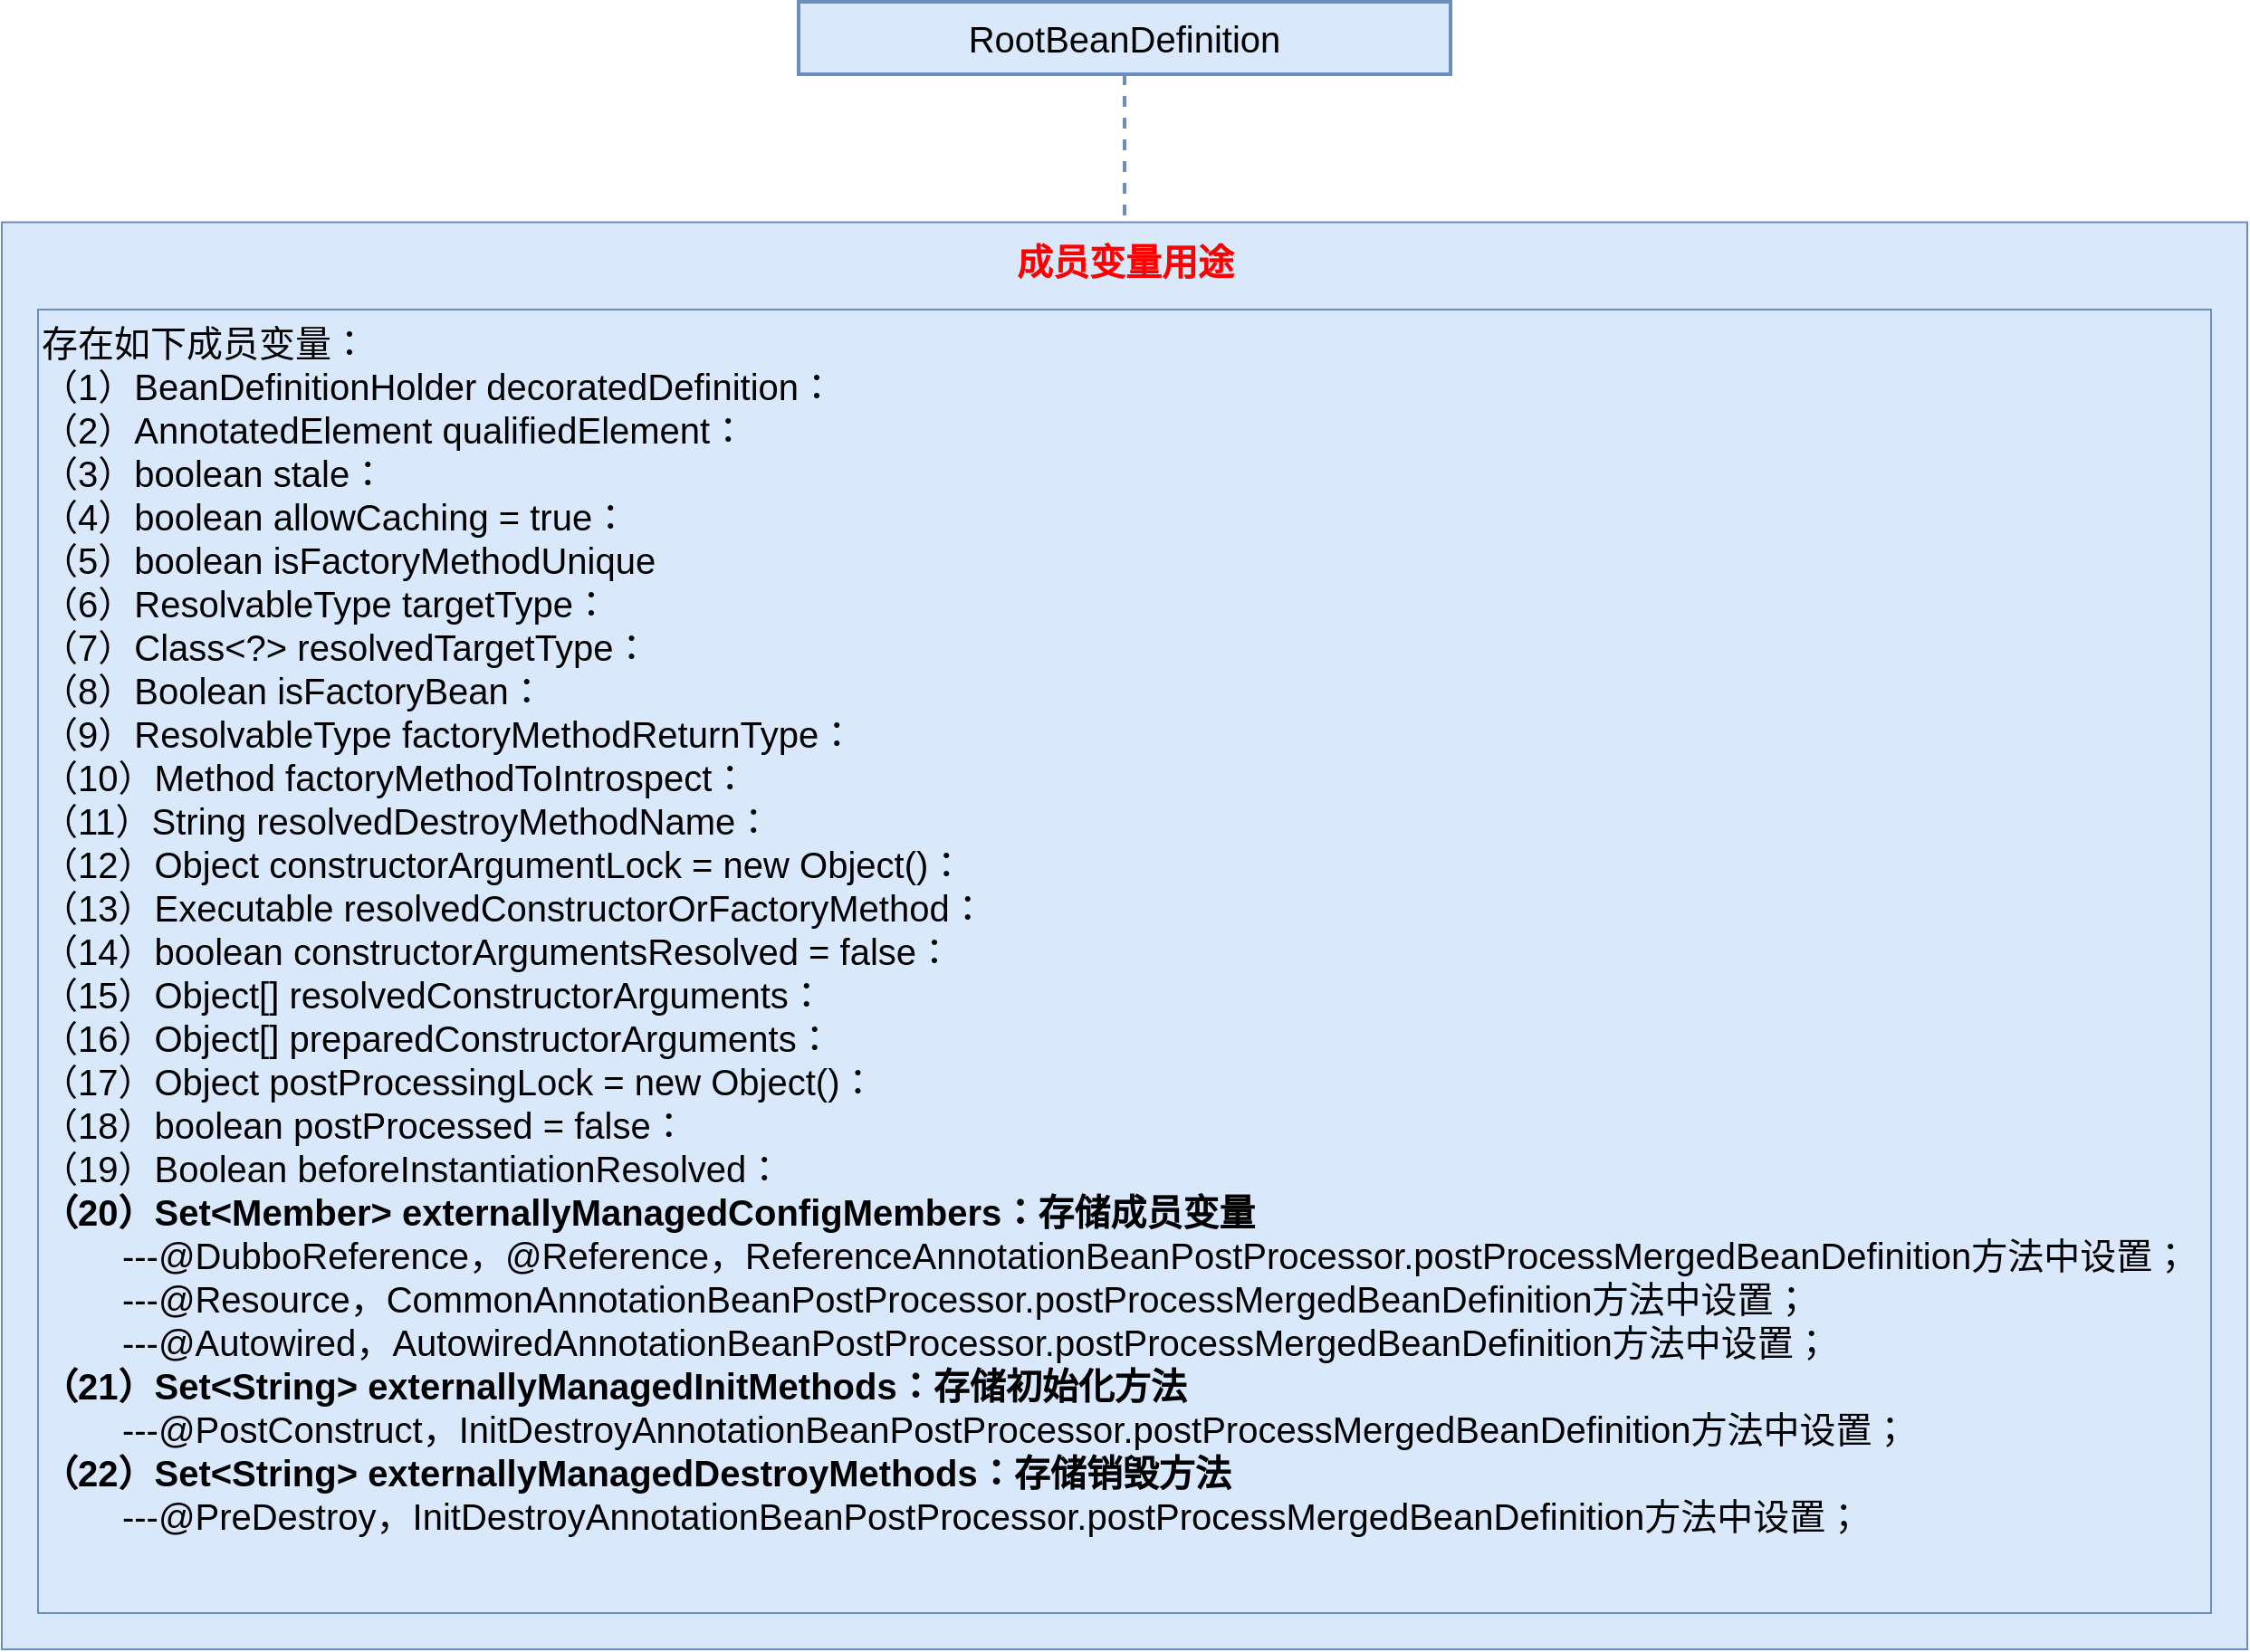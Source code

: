 <mxfile version="28.2.5">
  <diagram name="第 1 页" id="A2wYnKDMZFF023bxGnZ8">
    <mxGraphModel dx="599" dy="788" grid="1" gridSize="10" guides="1" tooltips="1" connect="1" arrows="1" fold="1" page="1" pageScale="1" pageWidth="827" pageHeight="1169" math="0" shadow="0">
      <root>
        <mxCell id="0" />
        <mxCell id="1" parent="0" />
        <mxCell id="tHCy42ypWK_uThyhraDl-21" value="RootBeanDefinition" style="shape=umlLifeline;perimeter=lifelinePerimeter;whiteSpace=wrap;html=1;container=1;dropTarget=0;collapsible=0;recursiveResize=0;outlineConnect=0;portConstraint=eastwest;newEdgeStyle={&quot;curved&quot;:0,&quot;rounded&quot;:0};fontSize=20;fillColor=#dae8fc;strokeColor=#6c8ebf;strokeWidth=2;" parent="1" vertex="1">
          <mxGeometry x="1500" y="120" width="360" height="650" as="geometry" />
        </mxCell>
        <mxCell id="tHCy42ypWK_uThyhraDl-22" value="" style="html=1;whiteSpace=wrap;fontSize=20;fillColor=#dae8fc;strokeColor=#6c8ebf;" parent="1" vertex="1">
          <mxGeometry x="1060" y="241.75" width="1240" height="788.25" as="geometry" />
        </mxCell>
        <mxCell id="tHCy42ypWK_uThyhraDl-36" value="&lt;span style=&quot;&quot;&gt;存在如下成员变量：&lt;/span&gt;&lt;div&gt;&lt;span style=&quot;&quot;&gt;&lt;div&gt;（1）BeanDefinitionHolder decoratedDefinition：&lt;/div&gt;&lt;div&gt;（2）AnnotatedElement qualifiedElement：&lt;/div&gt;&lt;div&gt;（3）boolean stale：&lt;/div&gt;&lt;div&gt;（4）boolean allowCaching = true：&lt;/div&gt;&lt;div&gt;&lt;span style=&quot;background-color: transparent;&quot;&gt;（5）&lt;/span&gt;&lt;span style=&quot;background-color: transparent;&quot;&gt;boolean isFactoryMethodUnique&lt;/span&gt;&lt;br&gt;&lt;/div&gt;&lt;div&gt;（6）&lt;span style=&quot;background-color: transparent;&quot;&gt;ResolvableType targetType&lt;font&gt;：&lt;/font&gt;&lt;/span&gt;&lt;/div&gt;&lt;/span&gt;&lt;span style=&quot;&quot;&gt;&lt;div&gt;（7）Class&amp;lt;?&amp;gt; resolvedTargetType：&lt;/div&gt;&lt;div&gt;（8）Boolean isFactoryBean：&lt;/div&gt;&lt;div&gt;（9）ResolvableType factoryMethodReturnType：&lt;/div&gt;&lt;div&gt;（10）Method factoryMethodToIntrospect：&lt;/div&gt;&lt;div&gt;（11）String resolvedDestroyMethodName：&lt;/div&gt;&lt;div&gt;（12）Object constructorArgumentLock = new Object()：&lt;/div&gt;&lt;div&gt;（13）Executable resolvedConstructorOrFactoryMethod：&lt;/div&gt;&lt;div&gt;（14）boolean constructorArgumentsResolved = false：&lt;/div&gt;&lt;div&gt;（15）Object[] resolvedConstructorArguments：&lt;/div&gt;&lt;div&gt;（16）Object[] preparedConstructorArguments：&lt;/div&gt;&lt;div&gt;（17）Object postProcessingLock = new Object()：&lt;/div&gt;&lt;div&gt;（18）&lt;span style=&quot;background-color: transparent; color: light-dark(rgb(0, 0, 0), rgb(255, 255, 255));&quot;&gt;boolean postProcessed = false：&lt;/span&gt;&lt;/div&gt;&lt;div&gt;&lt;span style=&quot;background-color: transparent; color: light-dark(rgb(0, 0, 0), rgb(255, 255, 255));&quot;&gt;（19）&lt;/span&gt;&lt;span style=&quot;background-color: transparent;&quot;&gt;Boolean beforeInstantiationResolved：&lt;/span&gt;&lt;/div&gt;&lt;div&gt;&lt;b&gt;&lt;span style=&quot;background-color: transparent;&quot;&gt;（20）&lt;/span&gt;&lt;span style=&quot;background-color: transparent;&quot;&gt;Set&amp;lt;Member&amp;gt; externallyManagedConfigMembers：存储成员变量&lt;/span&gt;&lt;/b&gt;&lt;/div&gt;&lt;div&gt;&lt;span style=&quot;background-color: transparent;&quot;&gt;&lt;span style=&quot;white-space: pre;&quot;&gt;&#x9;&lt;/span&gt;---&lt;/span&gt;&lt;span style=&quot;background-color: transparent;&quot;&gt;@DubboReference，@Reference&lt;/span&gt;&lt;span style=&quot;background-color: transparent; color: light-dark(rgb(0, 0, 0), rgb(255, 255, 255));&quot;&gt;，&lt;/span&gt;&lt;span style=&quot;background-color: transparent; color: light-dark(rgb(0, 0, 0), rgb(255, 255, 255));&quot;&gt;ReferenceAnnotationBeanPostProcessor.postProcessMergedBeanDefinition方法中设置；&lt;/span&gt;&lt;/div&gt;&lt;div&gt;&lt;span style=&quot;background-color: transparent;&quot;&gt;&lt;span style=&quot;white-space: pre;&quot;&gt;&#x9;&lt;/span&gt;---&lt;/span&gt;&lt;span style=&quot;background-color: transparent;&quot;&gt;@Resource，&lt;/span&gt;&lt;span style=&quot;background-color: transparent; color: light-dark(rgb(0, 0, 0), rgb(255, 255, 255));&quot;&gt;CommonAnnotationBeanPostProcessor.postProcessMergedBeanDefinition方法中设置；&lt;/span&gt;&lt;/div&gt;&lt;div&gt;&lt;span style=&quot;background-color: transparent; color: light-dark(rgb(0, 0, 0), rgb(255, 255, 255));&quot;&gt;&lt;span style=&quot;white-space: pre;&quot;&gt;&#x9;&lt;/span&gt;---&lt;/span&gt;&lt;span style=&quot;background-color: transparent;&quot;&gt;@Autowired，&lt;/span&gt;&lt;span style=&quot;background-color: transparent;&quot;&gt;AutowiredAnnotationBeanPostProcessor.postProcessMergedBeanDefinition方法中设置；&lt;/span&gt;&lt;span style=&quot;background-color: transparent; color: light-dark(rgb(0, 0, 0), rgb(255, 255, 255));&quot;&gt;&lt;br&gt;&lt;/span&gt;&lt;/div&gt;&lt;div&gt;&lt;b&gt;&lt;span style=&quot;background-color: transparent;&quot;&gt;（21）&lt;/span&gt;&lt;span style=&quot;background-color: transparent;&quot;&gt;Set&amp;lt;String&amp;gt; externallyManagedInitMethods：存储初始化方法&lt;/span&gt;&lt;/b&gt;&lt;/div&gt;&lt;div&gt;&lt;span style=&quot;background-color: transparent;&quot;&gt;&lt;span style=&quot;white-space: pre;&quot;&gt;&#x9;&lt;/span&gt;---&lt;/span&gt;&lt;span style=&quot;background-color: transparent;&quot;&gt;@PostConstruct，&lt;/span&gt;&lt;span style=&quot;background-color: transparent; color: light-dark(rgb(0, 0, 0), rgb(255, 255, 255));&quot;&gt;InitDestroyAnnotationBeanPostProcessor.postProcessMergedBeanDefinition方法中设置；&lt;/span&gt;&lt;/div&gt;&lt;/span&gt;&lt;span style=&quot;&quot;&gt;&lt;div&gt;&lt;b&gt;&lt;span style=&quot;background-color: transparent;&quot;&gt;（22）&lt;/span&gt;&lt;span style=&quot;background-color: transparent;&quot;&gt;Set&amp;lt;String&amp;gt; externallyManagedDestroyMethods：存储销毁方法&lt;/span&gt;&lt;/b&gt;&lt;/div&gt;&lt;div&gt;&lt;div&gt;&lt;span style=&quot;background-color: transparent;&quot;&gt;&lt;span style=&quot;white-space: pre;&quot;&gt;&#x9;&lt;/span&gt;---&lt;/span&gt;&lt;span style=&quot;background-color: transparent;&quot;&gt;@PreDestroy，&lt;/span&gt;&lt;span style=&quot;background-color: transparent; color: light-dark(rgb(0, 0, 0), rgb(255, 255, 255));&quot;&gt;InitDestroyAnnotationBeanPostProcessor.postProcessMergedBeanDefinition方法中设置；&lt;/span&gt;&lt;/div&gt;&lt;/div&gt;&lt;/span&gt;&lt;/div&gt;" style="html=1;whiteSpace=wrap;fontSize=20;fillColor=#dae8fc;strokeColor=#6c8ebf;align=left;verticalAlign=top;" parent="1" vertex="1">
          <mxGeometry x="1080" y="290" width="1200" height="720" as="geometry" />
        </mxCell>
        <mxCell id="tHCy42ypWK_uThyhraDl-43" value="&lt;span style=&quot;font-size: 20px;&quot;&gt;成员变量用途&lt;/span&gt;" style="text;html=1;align=center;verticalAlign=middle;whiteSpace=wrap;rounded=0;fontColor=#FF0000;fontStyle=1" parent="1" vertex="1">
          <mxGeometry x="1377.5" y="250" width="605" height="26" as="geometry" />
        </mxCell>
      </root>
    </mxGraphModel>
  </diagram>
</mxfile>
